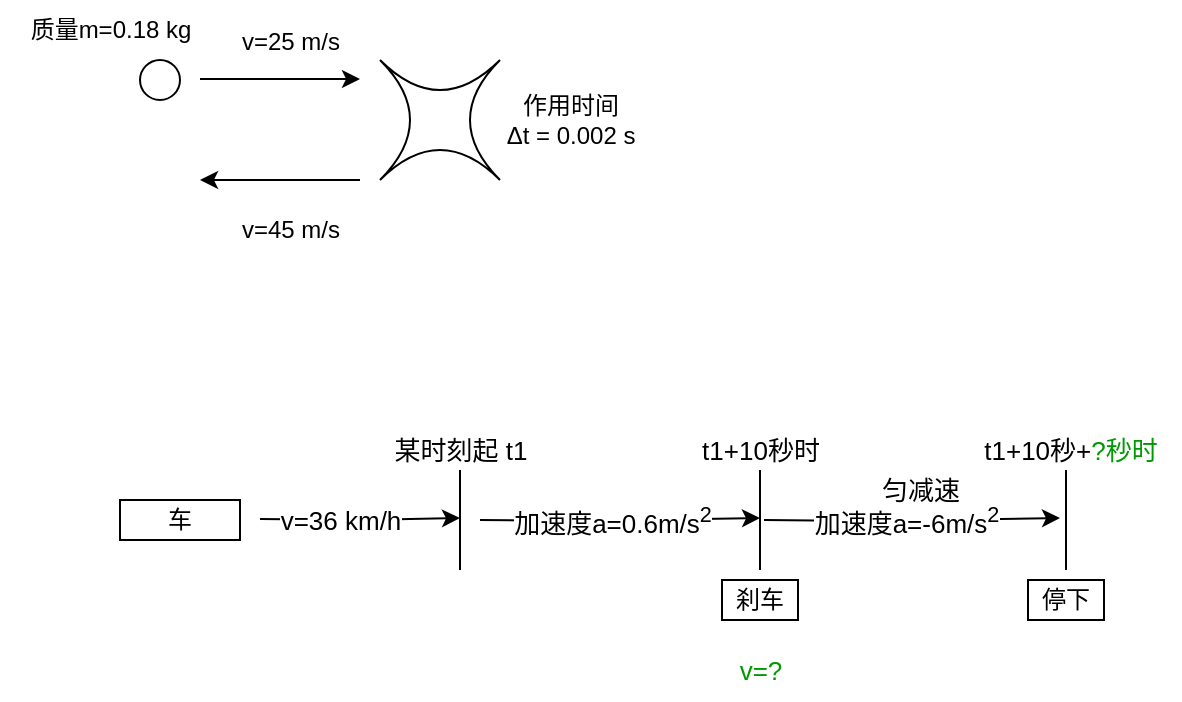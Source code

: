 <mxfile version="20.8.16" type="device"><diagram name="第 1 页" id="2JbJNoxeCUmFWxzdSrRv"><mxGraphModel dx="621" dy="415" grid="1" gridSize="10" guides="1" tooltips="1" connect="1" arrows="1" fold="1" page="1" pageScale="1" pageWidth="827" pageHeight="1169" math="0" shadow="0"><root><mxCell id="0"/><mxCell id="1" parent="0"/><mxCell id="dnDmIiXv7pOqZAA0dnK8-1" value="" style="ellipse;whiteSpace=wrap;html=1;aspect=fixed;" parent="1" vertex="1"><mxGeometry x="160" y="170" width="20" height="20" as="geometry"/></mxCell><mxCell id="dnDmIiXv7pOqZAA0dnK8-2" value="" style="endArrow=classic;html=1;rounded=0;" parent="1" edge="1"><mxGeometry width="50" height="50" relative="1" as="geometry"><mxPoint x="190" y="179.5" as="sourcePoint"/><mxPoint x="270" y="179.5" as="targetPoint"/></mxGeometry></mxCell><mxCell id="dnDmIiXv7pOqZAA0dnK8-3" value="" style="shape=switch;whiteSpace=wrap;html=1;" parent="1" vertex="1"><mxGeometry x="280" y="170" width="60" height="60" as="geometry"/></mxCell><mxCell id="dnDmIiXv7pOqZAA0dnK8-5" value="" style="endArrow=classic;html=1;rounded=0;" parent="1" edge="1"><mxGeometry width="50" height="50" relative="1" as="geometry"><mxPoint x="270" y="230" as="sourcePoint"/><mxPoint x="190" y="230" as="targetPoint"/></mxGeometry></mxCell><mxCell id="dnDmIiXv7pOqZAA0dnK8-6" value="质量m=0.18 kg" style="text;html=1;align=center;verticalAlign=middle;resizable=0;points=[];autosize=1;strokeColor=none;fillColor=none;" parent="1" vertex="1"><mxGeometry x="90" y="140" width="110" height="30" as="geometry"/></mxCell><mxCell id="dnDmIiXv7pOqZAA0dnK8-7" value="作用时间 &lt;br&gt;Δt = 0.002 s" style="text;html=1;align=center;verticalAlign=middle;resizable=0;points=[];autosize=1;strokeColor=none;fillColor=none;" parent="1" vertex="1"><mxGeometry x="330" y="180" width="90" height="40" as="geometry"/></mxCell><mxCell id="dnDmIiXv7pOqZAA0dnK8-8" value="v=25 m/s" style="text;html=1;align=center;verticalAlign=middle;resizable=0;points=[];autosize=1;strokeColor=none;fillColor=none;" parent="1" vertex="1"><mxGeometry x="200" y="146" width="70" height="30" as="geometry"/></mxCell><mxCell id="dnDmIiXv7pOqZAA0dnK8-9" value="v=45 m/s" style="text;html=1;align=center;verticalAlign=middle;resizable=0;points=[];autosize=1;strokeColor=none;fillColor=none;" parent="1" vertex="1"><mxGeometry x="200" y="240" width="70" height="30" as="geometry"/></mxCell><mxCell id="d1U5Fwd603dw8wazesiD-1" value="车" style="rounded=0;whiteSpace=wrap;html=1;" vertex="1" parent="1"><mxGeometry x="150" y="390" width="60" height="20" as="geometry"/></mxCell><mxCell id="d1U5Fwd603dw8wazesiD-2" value="" style="endArrow=classic;html=1;rounded=0;" edge="1" parent="1"><mxGeometry width="50" height="50" relative="1" as="geometry"><mxPoint x="220" y="399.5" as="sourcePoint"/><mxPoint x="320" y="399" as="targetPoint"/><Array as="points"><mxPoint x="270" y="400"/></Array></mxGeometry></mxCell><mxCell id="d1U5Fwd603dw8wazesiD-3" value="v=36 km/h" style="edgeLabel;html=1;align=center;verticalAlign=middle;resizable=0;points=[];fontSize=13;" vertex="1" connectable="0" parent="d1U5Fwd603dw8wazesiD-2"><mxGeometry x="0.3" y="-3" relative="1" as="geometry"><mxPoint x="-25" y="-3" as="offset"/></mxGeometry></mxCell><mxCell id="d1U5Fwd603dw8wazesiD-4" value="" style="endArrow=none;html=1;rounded=0;fontSize=13;" edge="1" parent="1"><mxGeometry width="50" height="50" relative="1" as="geometry"><mxPoint x="320" y="425" as="sourcePoint"/><mxPoint x="320" y="375" as="targetPoint"/></mxGeometry></mxCell><mxCell id="d1U5Fwd603dw8wazesiD-5" value="某时刻起 t1" style="text;html=1;align=center;verticalAlign=middle;resizable=0;points=[];autosize=1;strokeColor=none;fillColor=none;fontSize=13;" vertex="1" parent="1"><mxGeometry x="275" y="350" width="90" height="30" as="geometry"/></mxCell><mxCell id="d1U5Fwd603dw8wazesiD-6" value="" style="endArrow=classic;html=1;rounded=0;" edge="1" parent="1"><mxGeometry width="50" height="50" relative="1" as="geometry"><mxPoint x="330" y="400" as="sourcePoint"/><mxPoint x="470" y="399" as="targetPoint"/><Array as="points"><mxPoint x="380" y="400.5"/></Array></mxGeometry></mxCell><mxCell id="d1U5Fwd603dw8wazesiD-7" value="加速度a=0.6m/s&lt;sup&gt;2&lt;/sup&gt;" style="edgeLabel;html=1;align=center;verticalAlign=middle;resizable=0;points=[];fontSize=13;" vertex="1" connectable="0" parent="d1U5Fwd603dw8wazesiD-6"><mxGeometry x="0.3" y="-3" relative="1" as="geometry"><mxPoint x="-25" y="-3" as="offset"/></mxGeometry></mxCell><mxCell id="d1U5Fwd603dw8wazesiD-8" value="" style="endArrow=none;html=1;rounded=0;fontSize=13;" edge="1" parent="1"><mxGeometry width="50" height="50" relative="1" as="geometry"><mxPoint x="470" y="425" as="sourcePoint"/><mxPoint x="470" y="375" as="targetPoint"/></mxGeometry></mxCell><mxCell id="d1U5Fwd603dw8wazesiD-9" value="t1+10秒时" style="text;html=1;align=center;verticalAlign=middle;resizable=0;points=[];autosize=1;strokeColor=none;fillColor=none;fontSize=13;" vertex="1" parent="1"><mxGeometry x="430" y="350" width="80" height="30" as="geometry"/></mxCell><mxCell id="d1U5Fwd603dw8wazesiD-10" value="刹车" style="rounded=0;whiteSpace=wrap;html=1;" vertex="1" parent="1"><mxGeometry x="451" y="430" width="38" height="20" as="geometry"/></mxCell><mxCell id="d1U5Fwd603dw8wazesiD-11" value="" style="endArrow=none;html=1;rounded=0;fontSize=13;" edge="1" parent="1"><mxGeometry width="50" height="50" relative="1" as="geometry"><mxPoint x="623" y="425" as="sourcePoint"/><mxPoint x="623" y="375" as="targetPoint"/></mxGeometry></mxCell><mxCell id="d1U5Fwd603dw8wazesiD-13" value="停下" style="rounded=0;whiteSpace=wrap;html=1;" vertex="1" parent="1"><mxGeometry x="604" y="430" width="38" height="20" as="geometry"/></mxCell><mxCell id="d1U5Fwd603dw8wazesiD-14" value="" style="endArrow=classic;html=1;rounded=0;" edge="1" parent="1"><mxGeometry width="50" height="50" relative="1" as="geometry"><mxPoint x="472" y="400" as="sourcePoint"/><mxPoint x="620" y="399" as="targetPoint"/><Array as="points"><mxPoint x="522" y="400.5"/></Array></mxGeometry></mxCell><mxCell id="d1U5Fwd603dw8wazesiD-15" value="加速度a=-6m/s&lt;sup&gt;2&lt;/sup&gt;" style="edgeLabel;html=1;align=center;verticalAlign=middle;resizable=0;points=[];fontSize=13;" vertex="1" connectable="0" parent="d1U5Fwd603dw8wazesiD-14"><mxGeometry x="0.3" y="-3" relative="1" as="geometry"><mxPoint x="-25" y="-3" as="offset"/></mxGeometry></mxCell><mxCell id="d1U5Fwd603dw8wazesiD-16" value="匀减速" style="text;html=1;align=center;verticalAlign=middle;resizable=0;points=[];autosize=1;strokeColor=none;fillColor=none;fontSize=13;" vertex="1" parent="1"><mxGeometry x="520" y="370" width="60" height="30" as="geometry"/></mxCell><mxCell id="d1U5Fwd603dw8wazesiD-17" value="v=?" style="text;html=1;align=center;verticalAlign=middle;resizable=0;points=[];autosize=1;strokeColor=none;fillColor=none;fontSize=13;fontColor=#009900;" vertex="1" parent="1"><mxGeometry x="450" y="460" width="40" height="30" as="geometry"/></mxCell><mxCell id="d1U5Fwd603dw8wazesiD-18" value="t1+10秒+&lt;font color=&quot;#009900&quot;&gt;?秒时&lt;/font&gt;" style="text;html=1;align=center;verticalAlign=middle;resizable=0;points=[];autosize=1;strokeColor=none;fillColor=none;fontSize=13;" vertex="1" parent="1"><mxGeometry x="570" y="350" width="110" height="30" as="geometry"/></mxCell></root></mxGraphModel></diagram></mxfile>